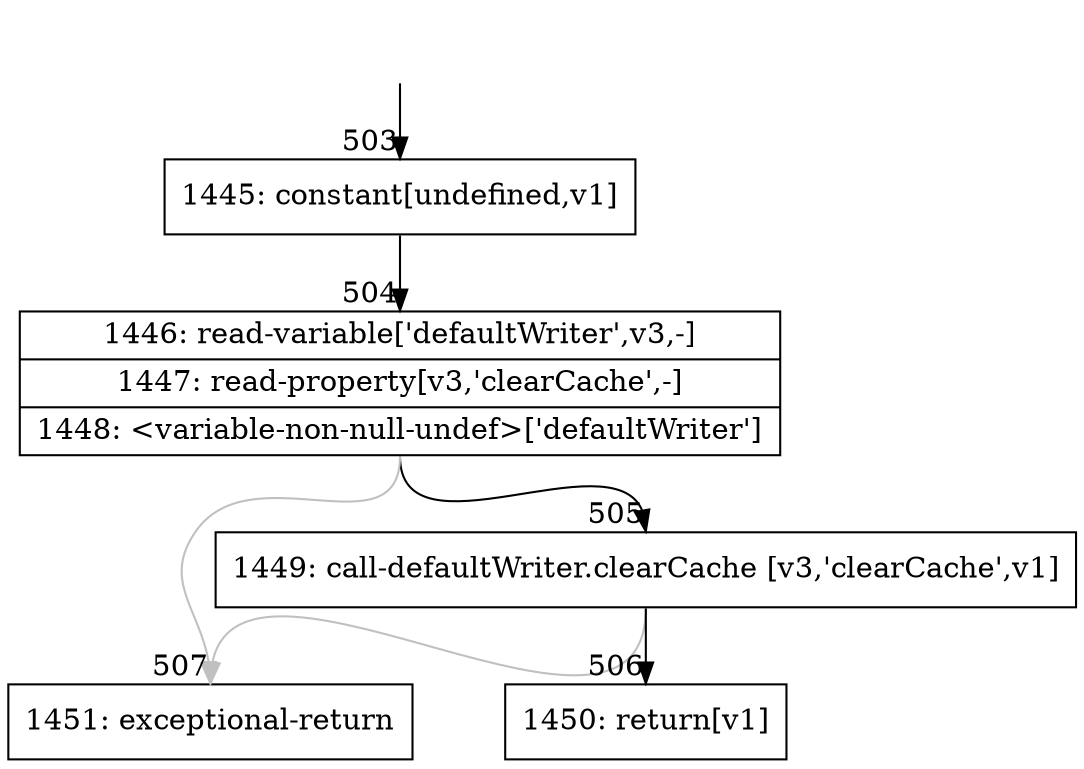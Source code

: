digraph {
rankdir="TD"
BB_entry34[shape=none,label=""];
BB_entry34 -> BB503 [tailport=s, headport=n, headlabel="    503"]
BB503 [shape=record label="{1445: constant[undefined,v1]}" ] 
BB503 -> BB504 [tailport=s, headport=n, headlabel="      504"]
BB504 [shape=record label="{1446: read-variable['defaultWriter',v3,-]|1447: read-property[v3,'clearCache',-]|1448: \<variable-non-null-undef\>['defaultWriter']}" ] 
BB504 -> BB505 [tailport=s, headport=n, headlabel="      505"]
BB504 -> BB507 [tailport=s, headport=n, color=gray, headlabel="      507"]
BB505 [shape=record label="{1449: call-defaultWriter.clearCache [v3,'clearCache',v1]}" ] 
BB505 -> BB506 [tailport=s, headport=n, headlabel="      506"]
BB505 -> BB507 [tailport=s, headport=n, color=gray]
BB506 [shape=record label="{1450: return[v1]}" ] 
BB507 [shape=record label="{1451: exceptional-return}" ] 
//#$~ 561
}

